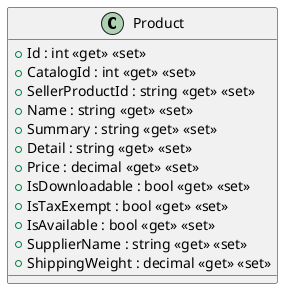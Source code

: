 @startuml
class Product {
    + Id : int <<get>> <<set>>
    + CatalogId : int <<get>> <<set>>
    + SellerProductId : string <<get>> <<set>>
    + Name : string <<get>> <<set>>
    + Summary : string <<get>> <<set>>
    + Detail : string <<get>> <<set>>
    + Price : decimal <<get>> <<set>>
    + IsDownloadable : bool <<get>> <<set>>
    + IsTaxExempt : bool <<get>> <<set>>
    + IsAvailable : bool <<get>> <<set>>
    + SupplierName : string <<get>> <<set>>
    + ShippingWeight : decimal <<get>> <<set>>
}
@enduml
